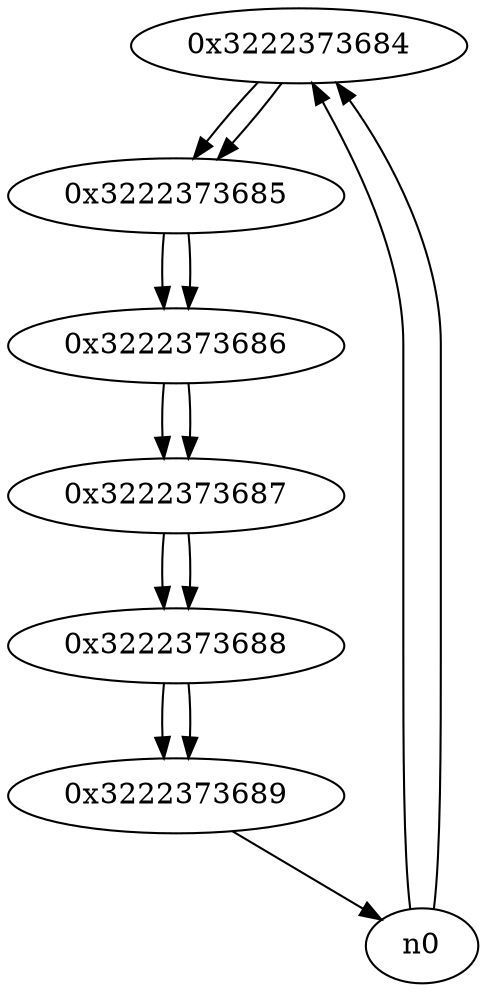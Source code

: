 digraph G{
/* nodes */
  n1 [label="0x3222373684"]
  n2 [label="0x3222373685"]
  n3 [label="0x3222373686"]
  n4 [label="0x3222373687"]
  n5 [label="0x3222373688"]
  n6 [label="0x3222373689"]
/* edges */
n1 -> n2;
n0 -> n1;
n0 -> n1;
n2 -> n3;
n1 -> n2;
n3 -> n4;
n2 -> n3;
n4 -> n5;
n3 -> n4;
n5 -> n6;
n4 -> n5;
n6 -> n0;
n5 -> n6;
}
